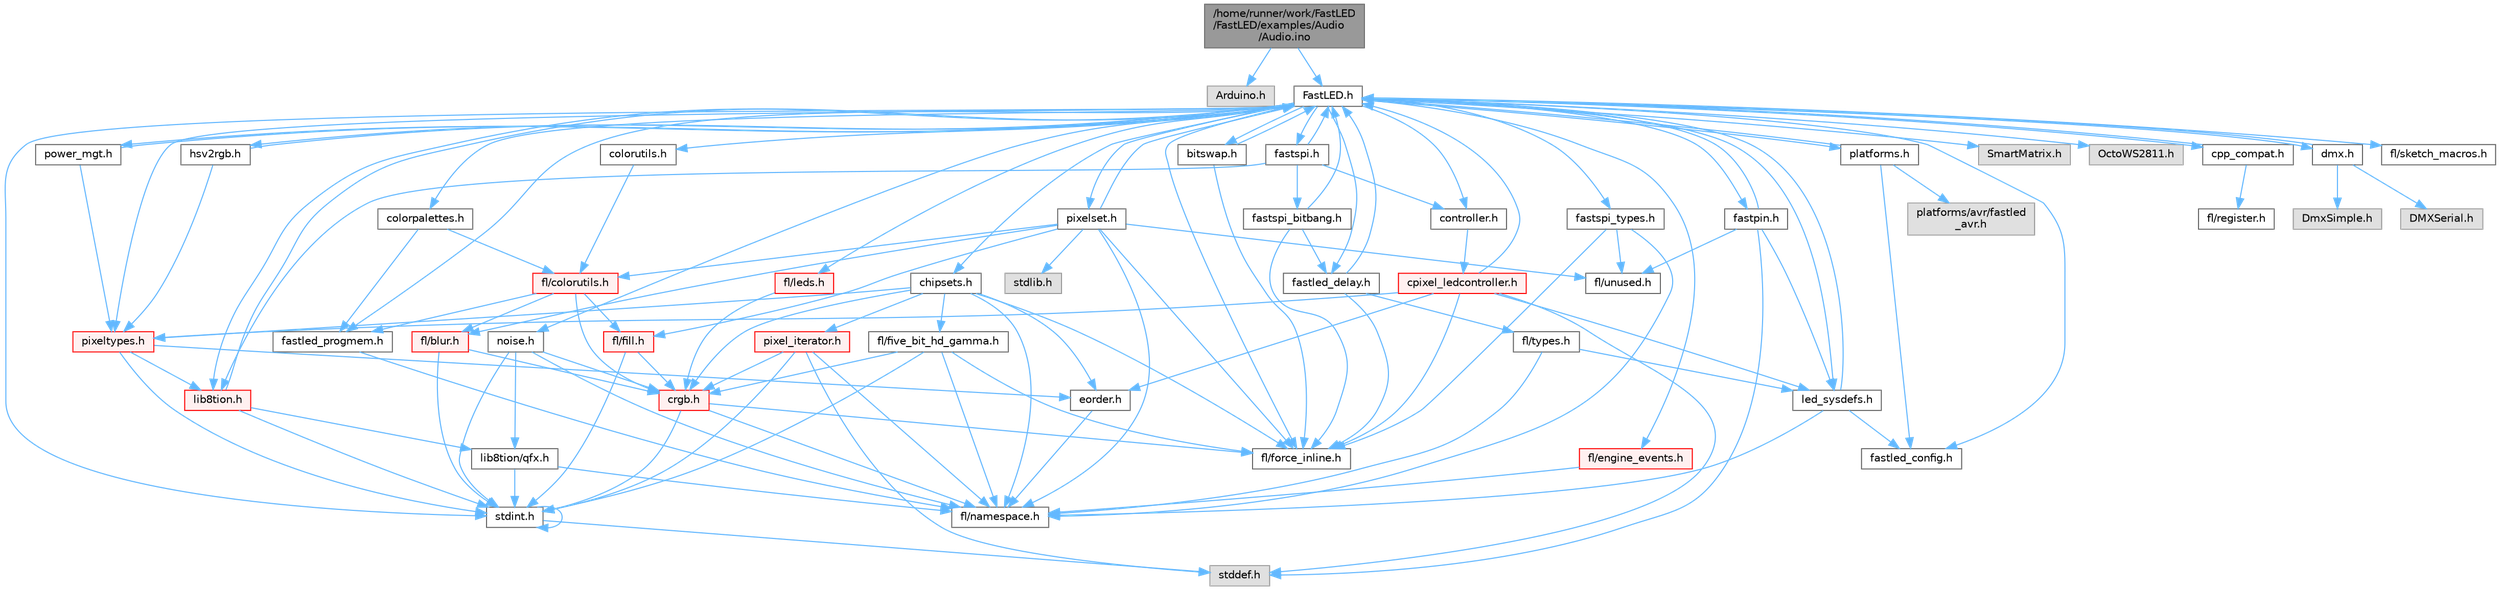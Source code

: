 digraph "/home/runner/work/FastLED/FastLED/examples/Audio/Audio.ino"
{
 // INTERACTIVE_SVG=YES
 // LATEX_PDF_SIZE
  bgcolor="transparent";
  edge [fontname=Helvetica,fontsize=10,labelfontname=Helvetica,labelfontsize=10];
  node [fontname=Helvetica,fontsize=10,shape=box,height=0.2,width=0.4];
  Node1 [id="Node000001",label="/home/runner/work/FastLED\l/FastLED/examples/Audio\l/Audio.ino",height=0.2,width=0.4,color="gray40", fillcolor="grey60", style="filled", fontcolor="black",tooltip=" "];
  Node1 -> Node2 [id="edge1_Node000001_Node000002",color="steelblue1",style="solid",tooltip=" "];
  Node2 [id="Node000002",label="Arduino.h",height=0.2,width=0.4,color="grey60", fillcolor="#E0E0E0", style="filled",tooltip=" "];
  Node1 -> Node3 [id="edge2_Node000001_Node000003",color="steelblue1",style="solid",tooltip=" "];
  Node3 [id="Node000003",label="FastLED.h",height=0.2,width=0.4,color="grey40", fillcolor="white", style="filled",URL="$db/d97/_fast_l_e_d_8h.html",tooltip="central include file for FastLED, defines the CFastLED class/object"];
  Node3 -> Node4 [id="edge3_Node000003_Node000004",color="steelblue1",style="solid",tooltip=" "];
  Node4 [id="Node000004",label="stdint.h",height=0.2,width=0.4,color="grey40", fillcolor="white", style="filled",URL="$df/dd8/stdint_8h.html",tooltip=" "];
  Node4 -> Node5 [id="edge4_Node000004_Node000005",color="steelblue1",style="solid",tooltip=" "];
  Node5 [id="Node000005",label="stddef.h",height=0.2,width=0.4,color="grey60", fillcolor="#E0E0E0", style="filled",tooltip=" "];
  Node4 -> Node4 [id="edge5_Node000004_Node000004",color="steelblue1",style="solid",tooltip=" "];
  Node3 -> Node6 [id="edge6_Node000003_Node000006",color="steelblue1",style="solid",tooltip=" "];
  Node6 [id="Node000006",label="SmartMatrix.h",height=0.2,width=0.4,color="grey60", fillcolor="#E0E0E0", style="filled",tooltip=" "];
  Node3 -> Node7 [id="edge7_Node000003_Node000007",color="steelblue1",style="solid",tooltip=" "];
  Node7 [id="Node000007",label="OctoWS2811.h",height=0.2,width=0.4,color="grey60", fillcolor="#E0E0E0", style="filled",tooltip=" "];
  Node3 -> Node8 [id="edge8_Node000003_Node000008",color="steelblue1",style="solid",tooltip=" "];
  Node8 [id="Node000008",label="fl/force_inline.h",height=0.2,width=0.4,color="grey40", fillcolor="white", style="filled",URL="$d4/d64/force__inline_8h.html",tooltip=" "];
  Node3 -> Node9 [id="edge9_Node000003_Node000009",color="steelblue1",style="solid",tooltip=" "];
  Node9 [id="Node000009",label="cpp_compat.h",height=0.2,width=0.4,color="grey40", fillcolor="white", style="filled",URL="$d9/d13/cpp__compat_8h.html",tooltip="Compatibility functions based on C++ version."];
  Node9 -> Node3 [id="edge10_Node000009_Node000003",color="steelblue1",style="solid",tooltip=" "];
  Node9 -> Node10 [id="edge11_Node000009_Node000010",color="steelblue1",style="solid",tooltip=" "];
  Node10 [id="Node000010",label="fl/register.h",height=0.2,width=0.4,color="grey40", fillcolor="white", style="filled",URL="$df/d80/register_8h.html",tooltip=" "];
  Node3 -> Node11 [id="edge12_Node000003_Node000011",color="steelblue1",style="solid",tooltip=" "];
  Node11 [id="Node000011",label="fastled_config.h",height=0.2,width=0.4,color="grey40", fillcolor="white", style="filled",URL="$d5/d11/fastled__config_8h.html",tooltip="Contains definitions that can be used to configure FastLED at compile time."];
  Node3 -> Node12 [id="edge13_Node000003_Node000012",color="steelblue1",style="solid",tooltip=" "];
  Node12 [id="Node000012",label="led_sysdefs.h",height=0.2,width=0.4,color="grey40", fillcolor="white", style="filled",URL="$d9/d3e/led__sysdefs_8h.html",tooltip="Determines which platform system definitions to include."];
  Node12 -> Node3 [id="edge14_Node000012_Node000003",color="steelblue1",style="solid",tooltip=" "];
  Node12 -> Node11 [id="edge15_Node000012_Node000011",color="steelblue1",style="solid",tooltip=" "];
  Node12 -> Node13 [id="edge16_Node000012_Node000013",color="steelblue1",style="solid",tooltip=" "];
  Node13 [id="Node000013",label="fl/namespace.h",height=0.2,width=0.4,color="grey40", fillcolor="white", style="filled",URL="$df/d2a/namespace_8h.html",tooltip="Implements the FastLED namespace macros."];
  Node3 -> Node14 [id="edge17_Node000003_Node000014",color="steelblue1",style="solid",tooltip=" "];
  Node14 [id="Node000014",label="fastled_delay.h",height=0.2,width=0.4,color="grey40", fillcolor="white", style="filled",URL="$d0/da8/fastled__delay_8h.html",tooltip="Utility functions and classes for managing delay cycles."];
  Node14 -> Node3 [id="edge18_Node000014_Node000003",color="steelblue1",style="solid",tooltip=" "];
  Node14 -> Node15 [id="edge19_Node000014_Node000015",color="steelblue1",style="solid",tooltip=" "];
  Node15 [id="Node000015",label="fl/types.h",height=0.2,width=0.4,color="grey40", fillcolor="white", style="filled",URL="$d7/da1/fl_2types_8h.html",tooltip=" "];
  Node15 -> Node13 [id="edge20_Node000015_Node000013",color="steelblue1",style="solid",tooltip=" "];
  Node15 -> Node12 [id="edge21_Node000015_Node000012",color="steelblue1",style="solid",tooltip=" "];
  Node14 -> Node8 [id="edge22_Node000014_Node000008",color="steelblue1",style="solid",tooltip=" "];
  Node3 -> Node16 [id="edge23_Node000003_Node000016",color="steelblue1",style="solid",tooltip=" "];
  Node16 [id="Node000016",label="bitswap.h",height=0.2,width=0.4,color="grey40", fillcolor="white", style="filled",URL="$de/ded/bitswap_8h.html",tooltip="Functions for doing a rotation of bits/bytes used by parallel output."];
  Node16 -> Node3 [id="edge24_Node000016_Node000003",color="steelblue1",style="solid",tooltip=" "];
  Node16 -> Node8 [id="edge25_Node000016_Node000008",color="steelblue1",style="solid",tooltip=" "];
  Node3 -> Node17 [id="edge26_Node000003_Node000017",color="steelblue1",style="solid",tooltip=" "];
  Node17 [id="Node000017",label="controller.h",height=0.2,width=0.4,color="grey40", fillcolor="white", style="filled",URL="$d2/dd9/controller_8h.html",tooltip="deprecated: base definitions used by led controllers for writing out led data"];
  Node17 -> Node18 [id="edge27_Node000017_Node000018",color="steelblue1",style="solid",tooltip=" "];
  Node18 [id="Node000018",label="cpixel_ledcontroller.h",height=0.2,width=0.4,color="red", fillcolor="#FFF0F0", style="filled",URL="$d9/d57/cpixel__ledcontroller_8h.html",tooltip="defines the templated version of the CLEDController class"];
  Node18 -> Node5 [id="edge28_Node000018_Node000005",color="steelblue1",style="solid",tooltip=" "];
  Node18 -> Node3 [id="edge29_Node000018_Node000003",color="steelblue1",style="solid",tooltip=" "];
  Node18 -> Node12 [id="edge30_Node000018_Node000012",color="steelblue1",style="solid",tooltip=" "];
  Node18 -> Node19 [id="edge31_Node000018_Node000019",color="steelblue1",style="solid",tooltip=" "];
  Node19 [id="Node000019",label="pixeltypes.h",height=0.2,width=0.4,color="red", fillcolor="#FFF0F0", style="filled",URL="$d2/dba/pixeltypes_8h.html",tooltip="Includes defintions for RGB and HSV pixels."];
  Node19 -> Node4 [id="edge32_Node000019_Node000004",color="steelblue1",style="solid",tooltip=" "];
  Node19 -> Node20 [id="edge33_Node000019_Node000020",color="steelblue1",style="solid",tooltip=" "];
  Node20 [id="Node000020",label="lib8tion.h",height=0.2,width=0.4,color="red", fillcolor="#FFF0F0", style="filled",URL="$df/da5/lib8tion_8h.html",tooltip="Fast, efficient 8-bit math functions specifically designed for high-performance LED programming."];
  Node20 -> Node3 [id="edge34_Node000020_Node000003",color="steelblue1",style="solid",tooltip=" "];
  Node20 -> Node4 [id="edge35_Node000020_Node000004",color="steelblue1",style="solid",tooltip=" "];
  Node20 -> Node23 [id="edge36_Node000020_Node000023",color="steelblue1",style="solid",tooltip=" "];
  Node23 [id="Node000023",label="lib8tion/qfx.h",height=0.2,width=0.4,color="grey40", fillcolor="white", style="filled",URL="$d2/d19/qfx_8h.html",tooltip=" "];
  Node23 -> Node4 [id="edge37_Node000023_Node000004",color="steelblue1",style="solid",tooltip=" "];
  Node23 -> Node13 [id="edge38_Node000023_Node000013",color="steelblue1",style="solid",tooltip=" "];
  Node19 -> Node52 [id="edge39_Node000019_Node000052",color="steelblue1",style="solid",tooltip=" "];
  Node52 [id="Node000052",label="eorder.h",height=0.2,width=0.4,color="grey40", fillcolor="white", style="filled",URL="$db/d07/eorder_8h.html",tooltip="Defines color channel ordering enumerations."];
  Node52 -> Node13 [id="edge40_Node000052_Node000013",color="steelblue1",style="solid",tooltip=" "];
  Node18 -> Node52 [id="edge41_Node000018_Node000052",color="steelblue1",style="solid",tooltip=" "];
  Node18 -> Node8 [id="edge42_Node000018_Node000008",color="steelblue1",style="solid",tooltip=" "];
  Node3 -> Node71 [id="edge43_Node000003_Node000071",color="steelblue1",style="solid",tooltip=" "];
  Node71 [id="Node000071",label="fastpin.h",height=0.2,width=0.4,color="grey40", fillcolor="white", style="filled",URL="$db/d65/fastpin_8h.html",tooltip="Class base definitions for defining fast pin access."];
  Node71 -> Node3 [id="edge44_Node000071_Node000003",color="steelblue1",style="solid",tooltip=" "];
  Node71 -> Node12 [id="edge45_Node000071_Node000012",color="steelblue1",style="solid",tooltip=" "];
  Node71 -> Node5 [id="edge46_Node000071_Node000005",color="steelblue1",style="solid",tooltip=" "];
  Node71 -> Node38 [id="edge47_Node000071_Node000038",color="steelblue1",style="solid",tooltip=" "];
  Node38 [id="Node000038",label="fl/unused.h",height=0.2,width=0.4,color="grey40", fillcolor="white", style="filled",URL="$d8/d4b/unused_8h.html",tooltip=" "];
  Node3 -> Node72 [id="edge48_Node000003_Node000072",color="steelblue1",style="solid",tooltip=" "];
  Node72 [id="Node000072",label="fastspi_types.h",height=0.2,width=0.4,color="grey40", fillcolor="white", style="filled",URL="$d2/ddb/fastspi__types_8h.html",tooltip="Data types and constants used by SPI interfaces."];
  Node72 -> Node8 [id="edge49_Node000072_Node000008",color="steelblue1",style="solid",tooltip=" "];
  Node72 -> Node13 [id="edge50_Node000072_Node000013",color="steelblue1",style="solid",tooltip=" "];
  Node72 -> Node38 [id="edge51_Node000072_Node000038",color="steelblue1",style="solid",tooltip=" "];
  Node3 -> Node73 [id="edge52_Node000003_Node000073",color="steelblue1",style="solid",tooltip=" "];
  Node73 [id="Node000073",label="dmx.h",height=0.2,width=0.4,color="grey40", fillcolor="white", style="filled",URL="$d3/de1/dmx_8h.html",tooltip="Defines the DMX512-based LED controllers."];
  Node73 -> Node3 [id="edge53_Node000073_Node000003",color="steelblue1",style="solid",tooltip=" "];
  Node73 -> Node74 [id="edge54_Node000073_Node000074",color="steelblue1",style="solid",tooltip=" "];
  Node74 [id="Node000074",label="DmxSimple.h",height=0.2,width=0.4,color="grey60", fillcolor="#E0E0E0", style="filled",tooltip=" "];
  Node73 -> Node75 [id="edge55_Node000073_Node000075",color="steelblue1",style="solid",tooltip=" "];
  Node75 [id="Node000075",label="DMXSerial.h",height=0.2,width=0.4,color="grey60", fillcolor="#E0E0E0", style="filled",tooltip=" "];
  Node3 -> Node76 [id="edge56_Node000003_Node000076",color="steelblue1",style="solid",tooltip=" "];
  Node76 [id="Node000076",label="platforms.h",height=0.2,width=0.4,color="grey40", fillcolor="white", style="filled",URL="$da/dc9/platforms_8h.html",tooltip="Determines which platforms headers to include."];
  Node76 -> Node3 [id="edge57_Node000076_Node000003",color="steelblue1",style="solid",tooltip=" "];
  Node76 -> Node11 [id="edge58_Node000076_Node000011",color="steelblue1",style="solid",tooltip=" "];
  Node76 -> Node77 [id="edge59_Node000076_Node000077",color="steelblue1",style="solid",tooltip=" "];
  Node77 [id="Node000077",label="platforms/avr/fastled\l_avr.h",height=0.2,width=0.4,color="grey60", fillcolor="#E0E0E0", style="filled",tooltip=" "];
  Node3 -> Node78 [id="edge60_Node000003_Node000078",color="steelblue1",style="solid",tooltip=" "];
  Node78 [id="Node000078",label="fastled_progmem.h",height=0.2,width=0.4,color="grey40", fillcolor="white", style="filled",URL="$df/dab/fastled__progmem_8h.html",tooltip="Wrapper definitions to allow seamless use of PROGMEM in environments that have it."];
  Node78 -> Node13 [id="edge61_Node000078_Node000013",color="steelblue1",style="solid",tooltip=" "];
  Node3 -> Node20 [id="edge62_Node000003_Node000020",color="steelblue1",style="solid",tooltip=" "];
  Node3 -> Node19 [id="edge63_Node000003_Node000019",color="steelblue1",style="solid",tooltip=" "];
  Node3 -> Node79 [id="edge64_Node000003_Node000079",color="steelblue1",style="solid",tooltip=" "];
  Node79 [id="Node000079",label="hsv2rgb.h",height=0.2,width=0.4,color="grey40", fillcolor="white", style="filled",URL="$de/d9a/hsv2rgb_8h.html",tooltip="Functions to convert from the HSV colorspace to the RGB colorspace."];
  Node79 -> Node3 [id="edge65_Node000079_Node000003",color="steelblue1",style="solid",tooltip=" "];
  Node79 -> Node19 [id="edge66_Node000079_Node000019",color="steelblue1",style="solid",tooltip=" "];
  Node3 -> Node80 [id="edge67_Node000003_Node000080",color="steelblue1",style="solid",tooltip=" "];
  Node80 [id="Node000080",label="colorutils.h",height=0.2,width=0.4,color="grey40", fillcolor="white", style="filled",URL="$d1/dfb/colorutils_8h.html",tooltip=" "];
  Node80 -> Node81 [id="edge68_Node000080_Node000081",color="steelblue1",style="solid",tooltip=" "];
  Node81 [id="Node000081",label="fl/colorutils.h",height=0.2,width=0.4,color="red", fillcolor="#FFF0F0", style="filled",URL="$d7/df9/fl_2colorutils_8h.html",tooltip="Utility functions for color fill, palettes, blending, and more."];
  Node81 -> Node46 [id="edge69_Node000081_Node000046",color="steelblue1",style="solid",tooltip=" "];
  Node46 [id="Node000046",label="crgb.h",height=0.2,width=0.4,color="red", fillcolor="#FFF0F0", style="filled",URL="$db/dd1/crgb_8h.html",tooltip="Defines the red, green, and blue (RGB) pixel struct."];
  Node46 -> Node4 [id="edge70_Node000046_Node000004",color="steelblue1",style="solid",tooltip=" "];
  Node46 -> Node13 [id="edge71_Node000046_Node000013",color="steelblue1",style="solid",tooltip=" "];
  Node46 -> Node8 [id="edge72_Node000046_Node000008",color="steelblue1",style="solid",tooltip=" "];
  Node81 -> Node78 [id="edge73_Node000081_Node000078",color="steelblue1",style="solid",tooltip=" "];
  Node81 -> Node82 [id="edge74_Node000081_Node000082",color="steelblue1",style="solid",tooltip=" "];
  Node82 [id="Node000082",label="fl/blur.h",height=0.2,width=0.4,color="red", fillcolor="#FFF0F0", style="filled",URL="$d4/df5/blur_8h.html",tooltip=" "];
  Node82 -> Node4 [id="edge75_Node000082_Node000004",color="steelblue1",style="solid",tooltip=" "];
  Node82 -> Node46 [id="edge76_Node000082_Node000046",color="steelblue1",style="solid",tooltip=" "];
  Node81 -> Node84 [id="edge77_Node000081_Node000084",color="steelblue1",style="solid",tooltip=" "];
  Node84 [id="Node000084",label="fl/fill.h",height=0.2,width=0.4,color="red", fillcolor="#FFF0F0", style="filled",URL="$d2/d78/fill_8h.html",tooltip=" "];
  Node84 -> Node46 [id="edge78_Node000084_Node000046",color="steelblue1",style="solid",tooltip=" "];
  Node84 -> Node4 [id="edge79_Node000084_Node000004",color="steelblue1",style="solid",tooltip=" "];
  Node3 -> Node85 [id="edge80_Node000003_Node000085",color="steelblue1",style="solid",tooltip=" "];
  Node85 [id="Node000085",label="pixelset.h",height=0.2,width=0.4,color="grey40", fillcolor="white", style="filled",URL="$d4/d46/pixelset_8h.html",tooltip="Declares classes for managing logical groups of LEDs."];
  Node85 -> Node8 [id="edge81_Node000085_Node000008",color="steelblue1",style="solid",tooltip=" "];
  Node85 -> Node13 [id="edge82_Node000085_Node000013",color="steelblue1",style="solid",tooltip=" "];
  Node85 -> Node38 [id="edge83_Node000085_Node000038",color="steelblue1",style="solid",tooltip=" "];
  Node85 -> Node81 [id="edge84_Node000085_Node000081",color="steelblue1",style="solid",tooltip=" "];
  Node85 -> Node84 [id="edge85_Node000085_Node000084",color="steelblue1",style="solid",tooltip=" "];
  Node85 -> Node82 [id="edge86_Node000085_Node000082",color="steelblue1",style="solid",tooltip=" "];
  Node85 -> Node3 [id="edge87_Node000085_Node000003",color="steelblue1",style="solid",tooltip=" "];
  Node85 -> Node35 [id="edge88_Node000085_Node000035",color="steelblue1",style="solid",tooltip=" "];
  Node35 [id="Node000035",label="stdlib.h",height=0.2,width=0.4,color="grey60", fillcolor="#E0E0E0", style="filled",tooltip=" "];
  Node3 -> Node86 [id="edge89_Node000003_Node000086",color="steelblue1",style="solid",tooltip=" "];
  Node86 [id="Node000086",label="colorpalettes.h",height=0.2,width=0.4,color="grey40", fillcolor="white", style="filled",URL="$dc/dcc/colorpalettes_8h.html",tooltip="Declarations for the predefined color palettes supplied by FastLED."];
  Node86 -> Node81 [id="edge90_Node000086_Node000081",color="steelblue1",style="solid",tooltip=" "];
  Node86 -> Node78 [id="edge91_Node000086_Node000078",color="steelblue1",style="solid",tooltip=" "];
  Node3 -> Node87 [id="edge92_Node000003_Node000087",color="steelblue1",style="solid",tooltip=" "];
  Node87 [id="Node000087",label="noise.h",height=0.2,width=0.4,color="grey40", fillcolor="white", style="filled",URL="$d1/d31/noise_8h.html",tooltip="Functions to generate and fill arrays with noise."];
  Node87 -> Node4 [id="edge93_Node000087_Node000004",color="steelblue1",style="solid",tooltip=" "];
  Node87 -> Node46 [id="edge94_Node000087_Node000046",color="steelblue1",style="solid",tooltip=" "];
  Node87 -> Node13 [id="edge95_Node000087_Node000013",color="steelblue1",style="solid",tooltip=" "];
  Node87 -> Node23 [id="edge96_Node000087_Node000023",color="steelblue1",style="solid",tooltip=" "];
  Node3 -> Node88 [id="edge97_Node000003_Node000088",color="steelblue1",style="solid",tooltip=" "];
  Node88 [id="Node000088",label="power_mgt.h",height=0.2,width=0.4,color="grey40", fillcolor="white", style="filled",URL="$dc/d5b/power__mgt_8h.html",tooltip="Functions to limit the power used by FastLED."];
  Node88 -> Node3 [id="edge98_Node000088_Node000003",color="steelblue1",style="solid",tooltip=" "];
  Node88 -> Node19 [id="edge99_Node000088_Node000019",color="steelblue1",style="solid",tooltip=" "];
  Node3 -> Node89 [id="edge100_Node000003_Node000089",color="steelblue1",style="solid",tooltip=" "];
  Node89 [id="Node000089",label="fastspi.h",height=0.2,width=0.4,color="grey40", fillcolor="white", style="filled",URL="$d6/ddc/fastspi_8h.html",tooltip="Serial peripheral interface (SPI) definitions per platform."];
  Node89 -> Node3 [id="edge101_Node000089_Node000003",color="steelblue1",style="solid",tooltip=" "];
  Node89 -> Node17 [id="edge102_Node000089_Node000017",color="steelblue1",style="solid",tooltip=" "];
  Node89 -> Node20 [id="edge103_Node000089_Node000020",color="steelblue1",style="solid",tooltip=" "];
  Node89 -> Node90 [id="edge104_Node000089_Node000090",color="steelblue1",style="solid",tooltip=" "];
  Node90 [id="Node000090",label="fastspi_bitbang.h",height=0.2,width=0.4,color="grey40", fillcolor="white", style="filled",URL="$d9/d8d/fastspi__bitbang_8h.html",tooltip="Software SPI (aka bit-banging) support."];
  Node90 -> Node3 [id="edge105_Node000090_Node000003",color="steelblue1",style="solid",tooltip=" "];
  Node90 -> Node14 [id="edge106_Node000090_Node000014",color="steelblue1",style="solid",tooltip=" "];
  Node90 -> Node8 [id="edge107_Node000090_Node000008",color="steelblue1",style="solid",tooltip=" "];
  Node3 -> Node91 [id="edge108_Node000003_Node000091",color="steelblue1",style="solid",tooltip=" "];
  Node91 [id="Node000091",label="chipsets.h",height=0.2,width=0.4,color="grey40", fillcolor="white", style="filled",URL="$db/d66/chipsets_8h.html",tooltip="Contains the bulk of the definitions for the various LED chipsets supported."];
  Node91 -> Node19 [id="edge109_Node000091_Node000019",color="steelblue1",style="solid",tooltip=" "];
  Node91 -> Node56 [id="edge110_Node000091_Node000056",color="steelblue1",style="solid",tooltip=" "];
  Node56 [id="Node000056",label="fl/five_bit_hd_gamma.h",height=0.2,width=0.4,color="grey40", fillcolor="white", style="filled",URL="$dc/d44/five__bit__hd__gamma_8h.html",tooltip="Declares functions for five-bit gamma correction."];
  Node56 -> Node4 [id="edge111_Node000056_Node000004",color="steelblue1",style="solid",tooltip=" "];
  Node56 -> Node46 [id="edge112_Node000056_Node000046",color="steelblue1",style="solid",tooltip=" "];
  Node56 -> Node8 [id="edge113_Node000056_Node000008",color="steelblue1",style="solid",tooltip=" "];
  Node56 -> Node13 [id="edge114_Node000056_Node000013",color="steelblue1",style="solid",tooltip=" "];
  Node91 -> Node8 [id="edge115_Node000091_Node000008",color="steelblue1",style="solid",tooltip=" "];
  Node91 -> Node58 [id="edge116_Node000091_Node000058",color="steelblue1",style="solid",tooltip=" "];
  Node58 [id="Node000058",label="pixel_iterator.h",height=0.2,width=0.4,color="red", fillcolor="#FFF0F0", style="filled",URL="$d8/d6c/pixel__iterator_8h.html",tooltip="Non-templated low level pixel data writing class."];
  Node58 -> Node5 [id="edge117_Node000058_Node000005",color="steelblue1",style="solid",tooltip=" "];
  Node58 -> Node4 [id="edge118_Node000058_Node000004",color="steelblue1",style="solid",tooltip=" "];
  Node58 -> Node13 [id="edge119_Node000058_Node000013",color="steelblue1",style="solid",tooltip=" "];
  Node58 -> Node46 [id="edge120_Node000058_Node000046",color="steelblue1",style="solid",tooltip=" "];
  Node91 -> Node46 [id="edge121_Node000091_Node000046",color="steelblue1",style="solid",tooltip=" "];
  Node91 -> Node52 [id="edge122_Node000091_Node000052",color="steelblue1",style="solid",tooltip=" "];
  Node91 -> Node13 [id="edge123_Node000091_Node000013",color="steelblue1",style="solid",tooltip=" "];
  Node3 -> Node60 [id="edge124_Node000003_Node000060",color="steelblue1",style="solid",tooltip=" "];
  Node60 [id="Node000060",label="fl/engine_events.h",height=0.2,width=0.4,color="red", fillcolor="#FFF0F0", style="filled",URL="$db/dc0/engine__events_8h.html",tooltip=" "];
  Node60 -> Node13 [id="edge125_Node000060_Node000013",color="steelblue1",style="solid",tooltip=" "];
  Node3 -> Node92 [id="edge126_Node000003_Node000092",color="steelblue1",style="solid",tooltip=" "];
  Node92 [id="Node000092",label="fl/leds.h",height=0.2,width=0.4,color="red", fillcolor="#FFF0F0", style="filled",URL="$da/d78/leds_8h.html",tooltip=" "];
  Node92 -> Node46 [id="edge127_Node000092_Node000046",color="steelblue1",style="solid",tooltip=" "];
  Node3 -> Node93 [id="edge128_Node000003_Node000093",color="steelblue1",style="solid",tooltip=" "];
  Node93 [id="Node000093",label="fl/sketch_macros.h",height=0.2,width=0.4,color="grey40", fillcolor="white", style="filled",URL="$d1/dbc/sketch__macros_8h.html",tooltip=" "];
}
